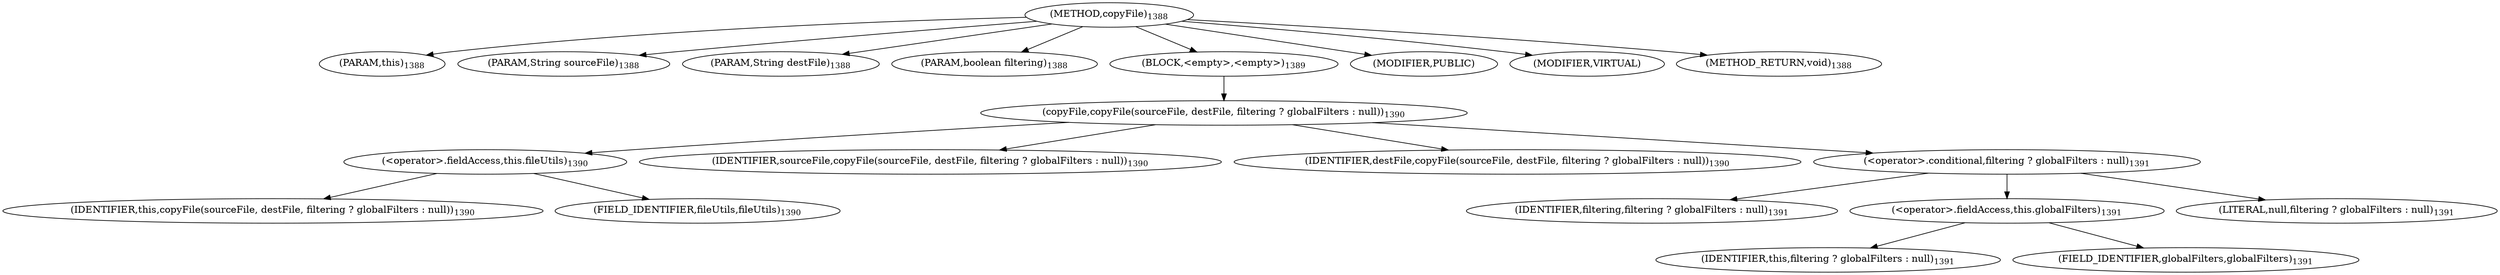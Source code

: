 digraph "copyFile" {  
"2139" [label = <(METHOD,copyFile)<SUB>1388</SUB>> ]
"2140" [label = <(PARAM,this)<SUB>1388</SUB>> ]
"2141" [label = <(PARAM,String sourceFile)<SUB>1388</SUB>> ]
"2142" [label = <(PARAM,String destFile)<SUB>1388</SUB>> ]
"2143" [label = <(PARAM,boolean filtering)<SUB>1388</SUB>> ]
"2144" [label = <(BLOCK,&lt;empty&gt;,&lt;empty&gt;)<SUB>1389</SUB>> ]
"2145" [label = <(copyFile,copyFile(sourceFile, destFile, filtering ? globalFilters : null))<SUB>1390</SUB>> ]
"2146" [label = <(&lt;operator&gt;.fieldAccess,this.fileUtils)<SUB>1390</SUB>> ]
"2147" [label = <(IDENTIFIER,this,copyFile(sourceFile, destFile, filtering ? globalFilters : null))<SUB>1390</SUB>> ]
"2148" [label = <(FIELD_IDENTIFIER,fileUtils,fileUtils)<SUB>1390</SUB>> ]
"2149" [label = <(IDENTIFIER,sourceFile,copyFile(sourceFile, destFile, filtering ? globalFilters : null))<SUB>1390</SUB>> ]
"2150" [label = <(IDENTIFIER,destFile,copyFile(sourceFile, destFile, filtering ? globalFilters : null))<SUB>1390</SUB>> ]
"2151" [label = <(&lt;operator&gt;.conditional,filtering ? globalFilters : null)<SUB>1391</SUB>> ]
"2152" [label = <(IDENTIFIER,filtering,filtering ? globalFilters : null)<SUB>1391</SUB>> ]
"2153" [label = <(&lt;operator&gt;.fieldAccess,this.globalFilters)<SUB>1391</SUB>> ]
"2154" [label = <(IDENTIFIER,this,filtering ? globalFilters : null)<SUB>1391</SUB>> ]
"2155" [label = <(FIELD_IDENTIFIER,globalFilters,globalFilters)<SUB>1391</SUB>> ]
"2156" [label = <(LITERAL,null,filtering ? globalFilters : null)<SUB>1391</SUB>> ]
"2157" [label = <(MODIFIER,PUBLIC)> ]
"2158" [label = <(MODIFIER,VIRTUAL)> ]
"2159" [label = <(METHOD_RETURN,void)<SUB>1388</SUB>> ]
  "2139" -> "2140" 
  "2139" -> "2141" 
  "2139" -> "2142" 
  "2139" -> "2143" 
  "2139" -> "2144" 
  "2139" -> "2157" 
  "2139" -> "2158" 
  "2139" -> "2159" 
  "2144" -> "2145" 
  "2145" -> "2146" 
  "2145" -> "2149" 
  "2145" -> "2150" 
  "2145" -> "2151" 
  "2146" -> "2147" 
  "2146" -> "2148" 
  "2151" -> "2152" 
  "2151" -> "2153" 
  "2151" -> "2156" 
  "2153" -> "2154" 
  "2153" -> "2155" 
}
